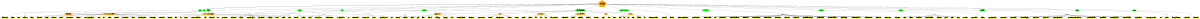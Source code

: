 digraph Flutter{ 

    rankdir=TB;
    size="8,5";
    concentrate=true;
    node [color = yellow, style=filled] 

    Widgets [color=orange,style=filled,shape=polygon, sides=5,width=1, height=2,fontsize=26]

    subgraph first {
        node [color=green, style=filled]
        Basic [label="基础组件"]
        Material [label="Material Components"]
        Text1 [label="Text"] 
        Assets [label="Assets、图片、Icons"]
        Motion [label="动画和Motion"]
        Interaction [label="交互模型"]
        Style [label="样式"]
        Draw [label="绘制和效果"]
        Scroll [label="滚动"]
        Auxiliary [label="辅助功能"]
        Widgets -> {
            rank=same;
            Basic,Material,Layout,Cupertino,Text1, Input,Assets,
            Motion,Interaction,Style,Draw,Async,Scroll,Auxiliary
        }; 
    }
     
    subgraph basic {  
        Text2 [label="Text"] 

        Basic -> {
            rank=same;
            Container,Row, Column,Image,Text2,Icon,
            RaisedButton,Scaffold,Appbar,FlutterLogo,Placeholder
        };
    }

    subgraph material {
        node [color=orange, style=filled]
        navigation [label="App结构和导航"]
        button [label="按钮"]
        input_selected [label="输入框和选择框"]
        albert [label="对话框、Alert、Panel"]
        info_show [label="信息展示"]
        layout_container [label="布局"] 

        Material -> { 
            rank=same;
            navigation, button, input_selected, 
            albert, info_show, layout_container
        };
    }

    subgraph navigation { 
        navigation -> {
            rank=same;
            Scaffold, Appbar,BottomNavigationBar,TabBar,
            TabBarView,MaterialApp,WidgetsApp,Drawer
        };
    }
 
    subgraph button {
        button -> {
            rank=same;
            RaisedButton, FloatingActionButton, FlatButton, IconButton, 
            PopupMenuButton, ButtonBar
        };
    }

    subgraph input_selected { 
        datetime [label = "Date & Time Pickers"]
        input_selected -> {
            rank=same;
            TextField, Checkbox,Radio, Switch, Slider, datetime
        };
    }

    subgraph albert{
        albert -> {
            rank=same;
            SimpleDialog, AlertDialog, BottomSheet, ExpansionPanel, SnackBar
        };
    }
 
    subgraph info_show{
        info_show -> {
            rank = same;
            Image, Icon, Chip, Tooltip, DataTable, Card, LinearProgressIndicator
        };
    }

    subgraph layout_container{
        layout_container -> {
            rank = same;
            ListTile, Stepper, Divider
        };
    }

    subgraph layout{
        node [color=orange, style=filled]
        layout1 [label = "拥有单个子元素的布局widget"]
        layout2 [label = "拥有多个子元素的布局widget"]
        layout_helper [label = "Layout helpers"]
        
        Layout -> {
            rank = same;
            layout1, layout2, layout_helper
        };
    }
   
    subgraph layout1{
        constraint=false;
        layout1 -> {
            // rank=same;
            Container, Padding, Center, Align, FittedBox, AspectRatio, 
            ConstrainedBox, Baseline, FractionallySizedBox, IntrinsicHeight,
            IntrinsicWidth, LimitedBox, Offstage, OverflowBox, SizedBox, 
            SizedOverflowBox, Fransform, CustomSingleChildLayout
        };
        rankdir=TB;
    }

    subgraph layout2{
        layout2 -> {
            rank=same;
            Row, Column,Stack, IndexedStack, Flow, Table, 
            Wrap, ListBody, ListView, CustomMultiChildLayout
        };
    }
 
    subgraph layout_helper{
        layout_helper -> LayoutBuilder;
    }

    subgraph cupertino {
        Cupertino -> {
            rank=same;
            CupertinoActivityIndicator, CupertinoAlertDialog,CupertinoButton,
            CupertinoDialog,CupertinoDialogAction,CupertinoSlider, 
            CupertinoSwitch, CupertinoPageTransition, 
            CupertinoFullscreenDialogTransition,CupertinoNavigationBar,
            CupertinoTabBar, CupertinoPageScaffold, CupertinoTabScaffold, 
            CupertinoTabView
        };
    }

    subgraph text1 {
        Text1 -> {
            rank=same;
            Text2, RichText, DefaultTextStyle
        };
    } 

    subgraph assets {
        Assets -> {
            rank=same;
            Image, Icon, RawImage, AssetBundle
        };
    }

    subgraph input {
        Input -> {
            rank=same;
            Form, FormField, RawKeyboardListener
        };
    }
     
    subgraph motin {
        Motion -> {
            rank=same;
            AnimatedContainer, AnimatedCrossFade, Hero, AnimatedBuilder,
            DecoratedBoxTransition, FadeTransition, PositionedTransition, 
            RotationTransition, ScaleTransition, SizeTransition, 
            SlideTransition, AnimatedDefaultTextStyle, AnimatedListState, 
            AnimatedModalBarrier, AnimatedOpacity, AnimatedPhysicalModel,
            AnimatedPositioned, AnimatedSize, AnimatedWidget,AnimatedWidgetBaseState
        }; 
    }
      

    subgraph interaction {
        Interaction -> {
            rank = same;
            LongPressDraggable, GestureDetector, DragTarget, 
            Dismissible, IgnorePointer, AbsorbPointer, Navigator, Scrollable
        }; 
    }
 
    subgraph style{
        Style -> {
            rank=same;
            Padding, 
            Theme, MediaQuery
        };
    }
 
    subgraph draw {
        Draw -> {
            rank=same;
            Opacity, Transform, DecoratedBox, FractionalTranslation,
            RotatedBox, ClipOval, ClipPath, ClipRect, 
            CustomPaint, BackdropFilter
         };
    }

    subgraph async {
        Async -> {
            rank=same;
            FutureBuilder, StreamBuilder
        };
    }

    subgraph scroll{
        Scroll -> {
            rank=same;
            ListView, Scrollable,
            NestedScrollView, GridView, SingleChildScrollView,  
            Scrollbar, CustomScrollView, 
            NotificationListener, ScrollConfiguration, RefreshIndicator
        };
    }
    
    subgraph auxiliary {
        Auxiliary -> {
            rank=same;
            Semantics, MergeSemantics
        };
    }

    {
        rank = same; Transform Radio Hero MergeSemantics CupertinoTabBar Form StreamBuilder;
    }
    
}